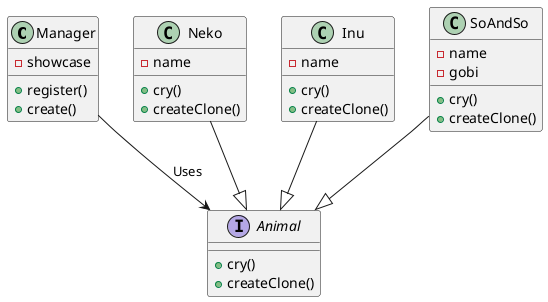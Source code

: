 @startuml Prototype
class Manager{
    - showcase
    + register()
    + create()
}
interface Animal{
    + cry()
    + createClone()
}
class Neko{
    - name
    + cry()
    + createClone()
}
class Inu{
    - name
    + cry()
    + createClone()
}
class SoAndSo{
    - name
    - gobi
    + cry()
    + createClone()
}

Manager-->Animal :Uses
Neko--|>Animal 
Inu--|>Animal 
SoAndSo--|>Animal 

@enduml
